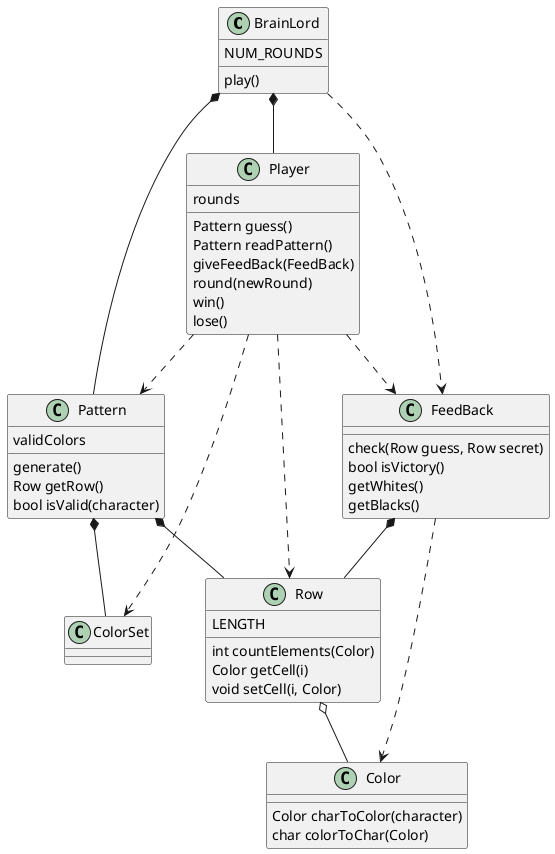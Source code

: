 @startuml

class BrainLord { 
	NUM_ROUNDS
	play()
} 

class Player {
	rounds
	Pattern guess() 
	Pattern readPattern()
	giveFeedBack(FeedBack)
	round(newRound)
	win() 
	lose() 
} 

class Pattern { 
	validColors
	generate()
	Row getRow()
	bool isValid(character)
} 

class ColorSet {
}

class FeedBack { 
	check(Row guess, Row secret)
	bool isVictory() 
	getWhites()
	getBlacks()
} 

class Row {
	LENGTH
	int countElements(Color)
	Color getCell(i)
	void setCell(i, Color)
}

class Color {
	Color charToColor(character)
	char colorToChar(Color)
}

BrainLord *-- Player 
BrainLord *-- Pattern 
BrainLord ..> FeedBack 

Player ..> Pattern 
Player ..> FeedBack
Player ..> Row
Player ..> ColorSet

Pattern *-- ColorSet
Pattern *-- Row
FeedBack *-- Row

FeedBack ..> Color

Row o-- Color

@enduml